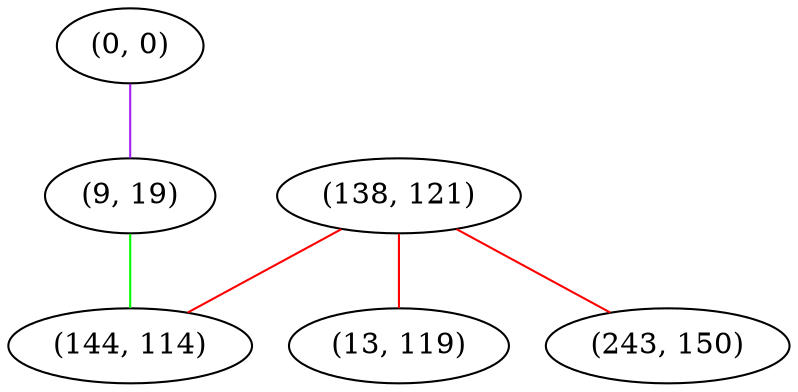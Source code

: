 graph "" {
"(0, 0)";
"(138, 121)";
"(13, 119)";
"(243, 150)";
"(9, 19)";
"(144, 114)";
"(0, 0)" -- "(9, 19)"  [color=purple, key=0, weight=4];
"(138, 121)" -- "(13, 119)"  [color=red, key=0, weight=1];
"(138, 121)" -- "(144, 114)"  [color=red, key=0, weight=1];
"(138, 121)" -- "(243, 150)"  [color=red, key=0, weight=1];
"(9, 19)" -- "(144, 114)"  [color=green, key=0, weight=2];
}
